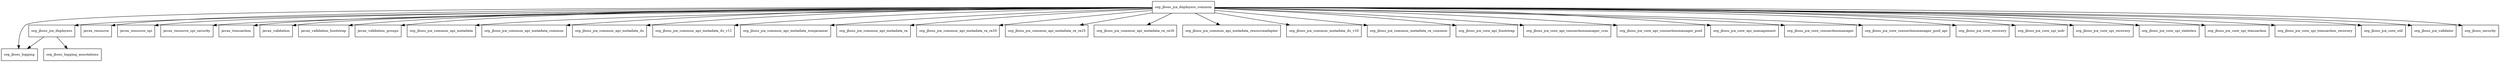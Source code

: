 digraph ironjacamar_deployers_common_1_0_26_Final_redhat_1_package_dependencies {
  node [shape = box, fontsize=10.0];
  org_jboss_jca_deployers -> org_jboss_logging;
  org_jboss_jca_deployers -> org_jboss_logging_annotations;
  org_jboss_jca_deployers_common -> javax_resource;
  org_jboss_jca_deployers_common -> javax_resource_spi;
  org_jboss_jca_deployers_common -> javax_resource_spi_security;
  org_jboss_jca_deployers_common -> javax_transaction;
  org_jboss_jca_deployers_common -> javax_validation;
  org_jboss_jca_deployers_common -> javax_validation_bootstrap;
  org_jboss_jca_deployers_common -> javax_validation_groups;
  org_jboss_jca_deployers_common -> org_jboss_jca_common_api_metadata;
  org_jboss_jca_deployers_common -> org_jboss_jca_common_api_metadata_common;
  org_jboss_jca_deployers_common -> org_jboss_jca_common_api_metadata_ds;
  org_jboss_jca_deployers_common -> org_jboss_jca_common_api_metadata_ds_v11;
  org_jboss_jca_deployers_common -> org_jboss_jca_common_api_metadata_ironjacamar;
  org_jboss_jca_deployers_common -> org_jboss_jca_common_api_metadata_ra;
  org_jboss_jca_deployers_common -> org_jboss_jca_common_api_metadata_ra_ra10;
  org_jboss_jca_deployers_common -> org_jboss_jca_common_api_metadata_ra_ra15;
  org_jboss_jca_deployers_common -> org_jboss_jca_common_api_metadata_ra_ra16;
  org_jboss_jca_deployers_common -> org_jboss_jca_common_api_metadata_resourceadapter;
  org_jboss_jca_deployers_common -> org_jboss_jca_common_metadata_ds_v10;
  org_jboss_jca_deployers_common -> org_jboss_jca_common_metadata_ra_common;
  org_jboss_jca_deployers_common -> org_jboss_jca_core_api_bootstrap;
  org_jboss_jca_deployers_common -> org_jboss_jca_core_api_connectionmanager_ccm;
  org_jboss_jca_deployers_common -> org_jboss_jca_core_api_connectionmanager_pool;
  org_jboss_jca_deployers_common -> org_jboss_jca_core_api_management;
  org_jboss_jca_deployers_common -> org_jboss_jca_core_connectionmanager;
  org_jboss_jca_deployers_common -> org_jboss_jca_core_connectionmanager_pool_api;
  org_jboss_jca_deployers_common -> org_jboss_jca_core_recovery;
  org_jboss_jca_deployers_common -> org_jboss_jca_core_spi_mdr;
  org_jboss_jca_deployers_common -> org_jboss_jca_core_spi_recovery;
  org_jboss_jca_deployers_common -> org_jboss_jca_core_spi_statistics;
  org_jboss_jca_deployers_common -> org_jboss_jca_core_spi_transaction;
  org_jboss_jca_deployers_common -> org_jboss_jca_core_spi_transaction_recovery;
  org_jboss_jca_deployers_common -> org_jboss_jca_core_util;
  org_jboss_jca_deployers_common -> org_jboss_jca_deployers;
  org_jboss_jca_deployers_common -> org_jboss_jca_validator;
  org_jboss_jca_deployers_common -> org_jboss_logging;
  org_jboss_jca_deployers_common -> org_jboss_security;
}
